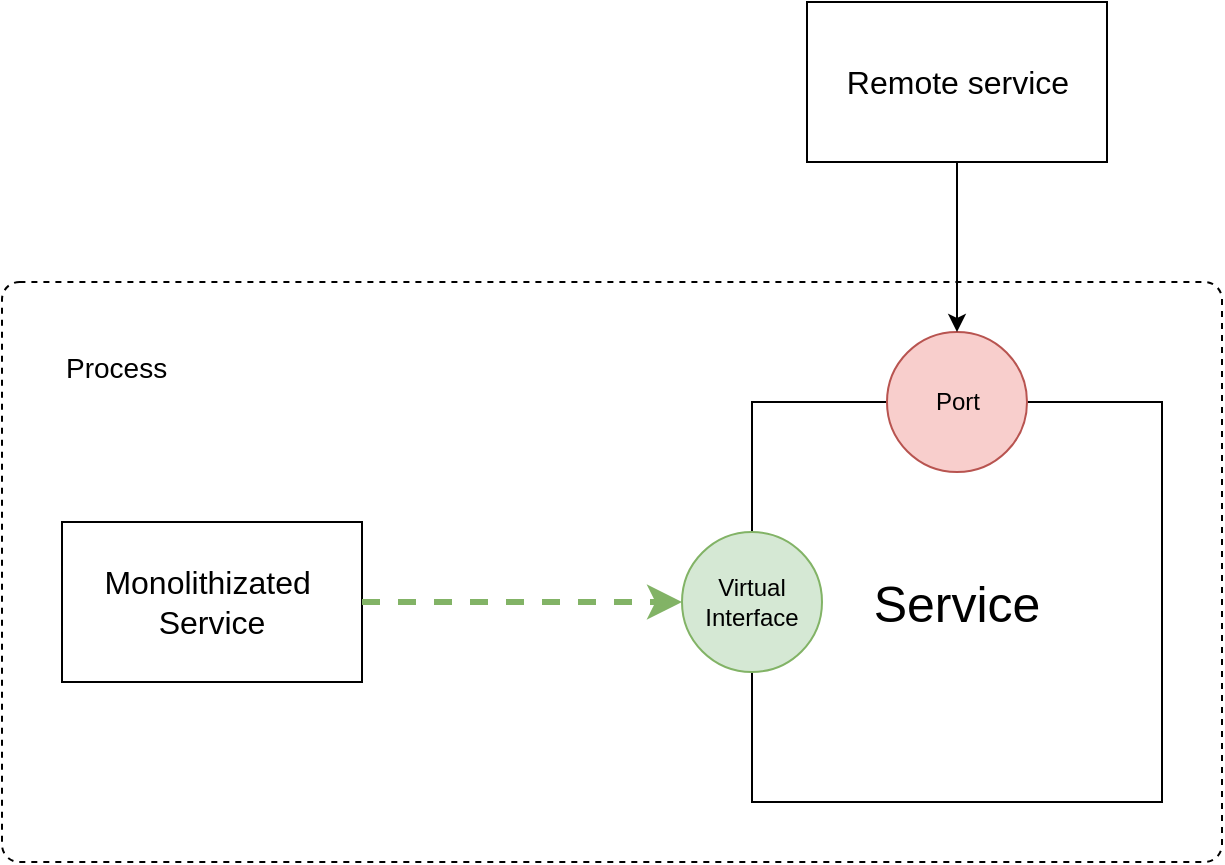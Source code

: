 <mxfile version="12.1.3" type="device" pages="1"><diagram id="x8ELzh4XNUy7_BukPCv1" name="Page-1"><mxGraphModel dx="1186" dy="614" grid="1" gridSize="10" guides="1" tooltips="1" connect="1" arrows="1" fold="1" page="1" pageScale="1" pageWidth="850" pageHeight="1100" math="0" shadow="0"><root><mxCell id="0"/><mxCell id="1" parent="0"/><mxCell id="ESU4Beeai_NAOr8XrW2Q-8" value="" style="rounded=1;whiteSpace=wrap;html=1;arcSize=3;dashed=1;" vertex="1" parent="1"><mxGeometry x="90" y="160" width="610" height="290" as="geometry"/></mxCell><mxCell id="ESU4Beeai_NAOr8XrW2Q-1" value="&lt;font style=&quot;font-size: 25px&quot;&gt;Service&lt;/font&gt;" style="rounded=0;whiteSpace=wrap;html=1;" vertex="1" parent="1"><mxGeometry x="465" y="220" width="205" height="200" as="geometry"/></mxCell><mxCell id="ESU4Beeai_NAOr8XrW2Q-2" value="Port" style="ellipse;whiteSpace=wrap;html=1;aspect=fixed;fillColor=#f8cecc;strokeColor=#b85450;" vertex="1" parent="1"><mxGeometry x="532.5" y="185" width="70" height="70" as="geometry"/></mxCell><mxCell id="ESU4Beeai_NAOr8XrW2Q-3" value="Virtual&lt;br&gt;Interface" style="ellipse;whiteSpace=wrap;html=1;aspect=fixed;fillColor=#d5e8d4;strokeColor=#82b366;" vertex="1" parent="1"><mxGeometry x="430" y="285" width="70" height="70" as="geometry"/></mxCell><mxCell id="ESU4Beeai_NAOr8XrW2Q-4" value="&lt;font style=&quot;font-size: 16px&quot;&gt;Remote service&lt;/font&gt;" style="rounded=0;whiteSpace=wrap;html=1;" vertex="1" parent="1"><mxGeometry x="492.5" y="20" width="150" height="80" as="geometry"/></mxCell><mxCell id="ESU4Beeai_NAOr8XrW2Q-5" value="&lt;font style=&quot;font-size: 16px&quot;&gt;Monolithizated&amp;nbsp;&lt;br&gt;Service&lt;/font&gt;" style="rounded=0;whiteSpace=wrap;html=1;" vertex="1" parent="1"><mxGeometry x="120" y="280" width="150" height="80" as="geometry"/></mxCell><mxCell id="ESU4Beeai_NAOr8XrW2Q-6" value="" style="endArrow=classic;html=1;strokeWidth=3;fillColor=#d5e8d4;exitX=1;exitY=0.5;exitDx=0;exitDy=0;entryX=0;entryY=0.5;entryDx=0;entryDy=0;dashed=1;endSize=8;strokeColor=#82b366;" edge="1" parent="1" source="ESU4Beeai_NAOr8XrW2Q-5" target="ESU4Beeai_NAOr8XrW2Q-3"><mxGeometry width="50" height="50" relative="1" as="geometry"><mxPoint x="350" y="410" as="sourcePoint"/><mxPoint x="480" y="350" as="targetPoint"/></mxGeometry></mxCell><mxCell id="ESU4Beeai_NAOr8XrW2Q-7" value="" style="endArrow=classic;html=1;exitX=0.5;exitY=1;exitDx=0;exitDy=0;entryX=0.5;entryY=0;entryDx=0;entryDy=0;" edge="1" parent="1" source="ESU4Beeai_NAOr8XrW2Q-4" target="ESU4Beeai_NAOr8XrW2Q-2"><mxGeometry width="50" height="50" relative="1" as="geometry"><mxPoint x="130" y="510" as="sourcePoint"/><mxPoint x="180" y="460" as="targetPoint"/></mxGeometry></mxCell><mxCell id="ESU4Beeai_NAOr8XrW2Q-9" value="&lt;span style=&quot;font-size: 14px&quot;&gt;Process&lt;/span&gt;" style="text;html=1;strokeColor=none;fillColor=none;align=left;verticalAlign=middle;whiteSpace=wrap;rounded=0;dashed=1;" vertex="1" parent="1"><mxGeometry x="120" y="185" width="140" height="35" as="geometry"/></mxCell></root></mxGraphModel></diagram></mxfile>